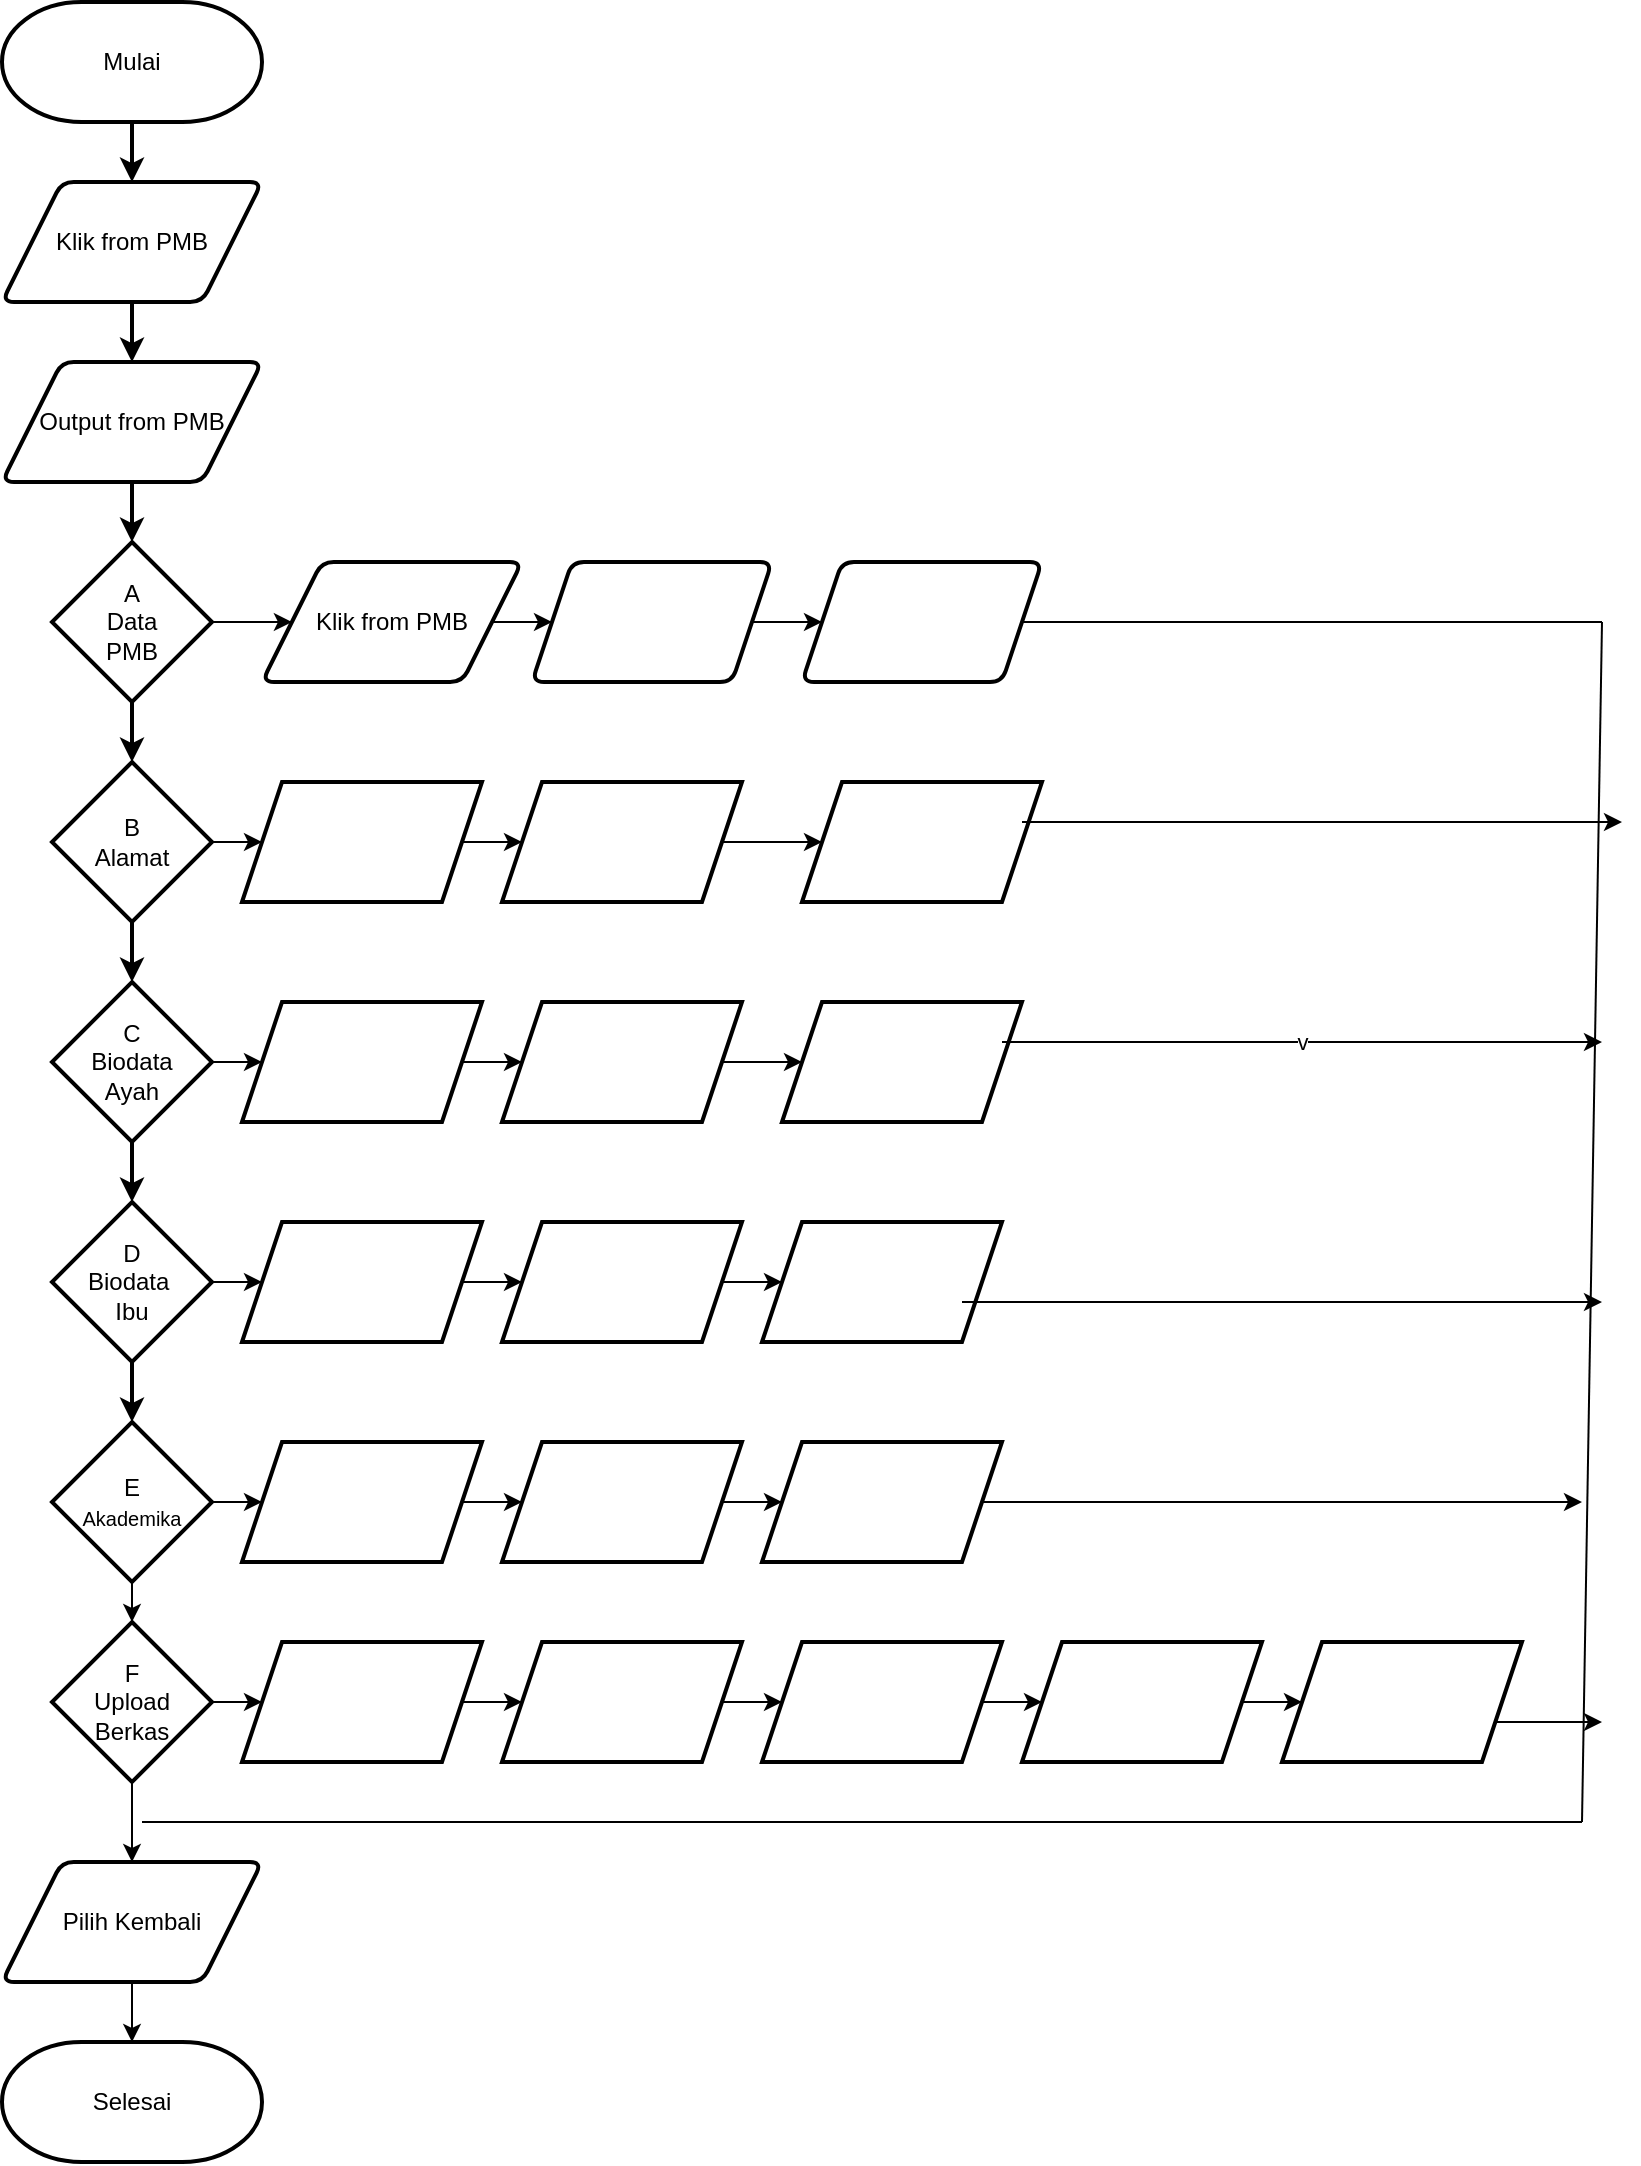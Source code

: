 <mxfile version="22.1.21" type="github">
  <diagram name="Page-1" id="J4gftizTgs8D1tZKhuGz">
    <mxGraphModel dx="2120" dy="1240" grid="1" gridSize="10" guides="1" tooltips="1" connect="1" arrows="1" fold="1" page="1" pageScale="1" pageWidth="850" pageHeight="1100" math="0" shadow="0">
      <root>
        <mxCell id="0" />
        <mxCell id="1" parent="0" />
        <mxCell id="b-NgKxXln1gQa4y22rWC-5" value="" style="edgeStyle=orthogonalEdgeStyle;rounded=0;orthogonalLoop=1;jettySize=auto;html=1;strokeWidth=2;" edge="1" parent="1" source="b-NgKxXln1gQa4y22rWC-3" target="b-NgKxXln1gQa4y22rWC-4">
          <mxGeometry relative="1" as="geometry" />
        </mxCell>
        <mxCell id="b-NgKxXln1gQa4y22rWC-3" value="Mulai" style="strokeWidth=2;html=1;shape=mxgraph.flowchart.terminator;whiteSpace=wrap;" vertex="1" parent="1">
          <mxGeometry x="40" y="10" width="130" height="60" as="geometry" />
        </mxCell>
        <mxCell id="b-NgKxXln1gQa4y22rWC-8" value="" style="edgeStyle=orthogonalEdgeStyle;rounded=0;orthogonalLoop=1;jettySize=auto;html=1;strokeWidth=2;" edge="1" parent="1" source="b-NgKxXln1gQa4y22rWC-4" target="b-NgKxXln1gQa4y22rWC-7">
          <mxGeometry relative="1" as="geometry" />
        </mxCell>
        <mxCell id="b-NgKxXln1gQa4y22rWC-4" value="Klik from PMB" style="shape=parallelogram;html=1;strokeWidth=2;perimeter=parallelogramPerimeter;whiteSpace=wrap;rounded=1;arcSize=12;size=0.23;" vertex="1" parent="1">
          <mxGeometry x="40" y="100" width="130" height="60" as="geometry" />
        </mxCell>
        <mxCell id="b-NgKxXln1gQa4y22rWC-11" value="" style="edgeStyle=orthogonalEdgeStyle;rounded=0;orthogonalLoop=1;jettySize=auto;html=1;strokeWidth=2;" edge="1" parent="1" source="b-NgKxXln1gQa4y22rWC-7" target="b-NgKxXln1gQa4y22rWC-9">
          <mxGeometry relative="1" as="geometry" />
        </mxCell>
        <mxCell id="b-NgKxXln1gQa4y22rWC-7" value="Output from PMB" style="shape=parallelogram;html=1;strokeWidth=2;perimeter=parallelogramPerimeter;whiteSpace=wrap;rounded=1;arcSize=12;size=0.23;" vertex="1" parent="1">
          <mxGeometry x="40" y="190" width="130" height="60" as="geometry" />
        </mxCell>
        <mxCell id="b-NgKxXln1gQa4y22rWC-17" value="" style="edgeStyle=orthogonalEdgeStyle;rounded=0;orthogonalLoop=1;jettySize=auto;html=1;strokeWidth=2;" edge="1" parent="1" source="b-NgKxXln1gQa4y22rWC-9" target="b-NgKxXln1gQa4y22rWC-12">
          <mxGeometry relative="1" as="geometry" />
        </mxCell>
        <mxCell id="b-NgKxXln1gQa4y22rWC-28" value="" style="edgeStyle=orthogonalEdgeStyle;rounded=0;orthogonalLoop=1;jettySize=auto;html=1;" edge="1" parent="1" source="b-NgKxXln1gQa4y22rWC-9" target="b-NgKxXln1gQa4y22rWC-27">
          <mxGeometry relative="1" as="geometry" />
        </mxCell>
        <mxCell id="b-NgKxXln1gQa4y22rWC-9" value="A&lt;br&gt;Data &lt;br&gt;PMB" style="rhombus;whiteSpace=wrap;html=1;strokeWidth=2;" vertex="1" parent="1">
          <mxGeometry x="65" y="280" width="80" height="80" as="geometry" />
        </mxCell>
        <mxCell id="b-NgKxXln1gQa4y22rWC-18" value="" style="edgeStyle=orthogonalEdgeStyle;rounded=0;orthogonalLoop=1;jettySize=auto;html=1;strokeWidth=2;" edge="1" parent="1" source="b-NgKxXln1gQa4y22rWC-12" target="b-NgKxXln1gQa4y22rWC-14">
          <mxGeometry relative="1" as="geometry" />
        </mxCell>
        <mxCell id="b-NgKxXln1gQa4y22rWC-34" value="" style="edgeStyle=orthogonalEdgeStyle;rounded=0;orthogonalLoop=1;jettySize=auto;html=1;" edge="1" parent="1" source="b-NgKxXln1gQa4y22rWC-12" target="b-NgKxXln1gQa4y22rWC-33">
          <mxGeometry relative="1" as="geometry" />
        </mxCell>
        <mxCell id="b-NgKxXln1gQa4y22rWC-12" value="B&lt;br&gt;Alamat" style="rhombus;whiteSpace=wrap;html=1;strokeWidth=2;" vertex="1" parent="1">
          <mxGeometry x="65" y="390" width="80" height="80" as="geometry" />
        </mxCell>
        <mxCell id="b-NgKxXln1gQa4y22rWC-22" value="" style="edgeStyle=orthogonalEdgeStyle;rounded=0;orthogonalLoop=1;jettySize=auto;html=1;" edge="1" parent="1" source="b-NgKxXln1gQa4y22rWC-13" target="b-NgKxXln1gQa4y22rWC-21">
          <mxGeometry relative="1" as="geometry" />
        </mxCell>
        <mxCell id="b-NgKxXln1gQa4y22rWC-52" value="" style="edgeStyle=orthogonalEdgeStyle;rounded=0;orthogonalLoop=1;jettySize=auto;html=1;" edge="1" parent="1" source="b-NgKxXln1gQa4y22rWC-13" target="b-NgKxXln1gQa4y22rWC-51">
          <mxGeometry relative="1" as="geometry" />
        </mxCell>
        <mxCell id="b-NgKxXln1gQa4y22rWC-13" value="E&lt;br&gt;&lt;font style=&quot;font-size: 10px;&quot;&gt;Akademika&lt;/font&gt;" style="rhombus;whiteSpace=wrap;html=1;strokeWidth=2;" vertex="1" parent="1">
          <mxGeometry x="65" y="720" width="80" height="80" as="geometry" />
        </mxCell>
        <mxCell id="b-NgKxXln1gQa4y22rWC-19" value="" style="edgeStyle=orthogonalEdgeStyle;rounded=0;orthogonalLoop=1;jettySize=auto;html=1;strokeWidth=2;" edge="1" parent="1" source="b-NgKxXln1gQa4y22rWC-14" target="b-NgKxXln1gQa4y22rWC-15">
          <mxGeometry relative="1" as="geometry" />
        </mxCell>
        <mxCell id="b-NgKxXln1gQa4y22rWC-40" value="" style="edgeStyle=orthogonalEdgeStyle;rounded=0;orthogonalLoop=1;jettySize=auto;html=1;" edge="1" parent="1" source="b-NgKxXln1gQa4y22rWC-14" target="b-NgKxXln1gQa4y22rWC-39">
          <mxGeometry relative="1" as="geometry" />
        </mxCell>
        <mxCell id="b-NgKxXln1gQa4y22rWC-14" value="C&lt;br&gt;Biodata&lt;br&gt;Ayah" style="rhombus;whiteSpace=wrap;html=1;strokeWidth=2;" vertex="1" parent="1">
          <mxGeometry x="65" y="500" width="80" height="80" as="geometry" />
        </mxCell>
        <mxCell id="b-NgKxXln1gQa4y22rWC-20" value="" style="edgeStyle=orthogonalEdgeStyle;rounded=0;orthogonalLoop=1;jettySize=auto;html=1;strokeWidth=2;" edge="1" parent="1" source="b-NgKxXln1gQa4y22rWC-15" target="b-NgKxXln1gQa4y22rWC-13">
          <mxGeometry relative="1" as="geometry" />
        </mxCell>
        <mxCell id="b-NgKxXln1gQa4y22rWC-46" value="" style="edgeStyle=orthogonalEdgeStyle;rounded=0;orthogonalLoop=1;jettySize=auto;html=1;" edge="1" parent="1" source="b-NgKxXln1gQa4y22rWC-15" target="b-NgKxXln1gQa4y22rWC-45">
          <mxGeometry relative="1" as="geometry" />
        </mxCell>
        <mxCell id="b-NgKxXln1gQa4y22rWC-15" value="D&lt;br&gt;Biodata&amp;nbsp;&lt;br&gt;Ibu" style="rhombus;whiteSpace=wrap;html=1;strokeWidth=2;" vertex="1" parent="1">
          <mxGeometry x="65" y="610" width="80" height="80" as="geometry" />
        </mxCell>
        <mxCell id="b-NgKxXln1gQa4y22rWC-24" value="" style="edgeStyle=orthogonalEdgeStyle;rounded=0;orthogonalLoop=1;jettySize=auto;html=1;" edge="1" parent="1" source="b-NgKxXln1gQa4y22rWC-21" target="b-NgKxXln1gQa4y22rWC-23">
          <mxGeometry relative="1" as="geometry" />
        </mxCell>
        <mxCell id="b-NgKxXln1gQa4y22rWC-58" value="" style="edgeStyle=orthogonalEdgeStyle;rounded=0;orthogonalLoop=1;jettySize=auto;html=1;" edge="1" parent="1" source="b-NgKxXln1gQa4y22rWC-21" target="b-NgKxXln1gQa4y22rWC-57">
          <mxGeometry relative="1" as="geometry" />
        </mxCell>
        <mxCell id="b-NgKxXln1gQa4y22rWC-21" value="F&lt;br&gt;Upload&lt;br&gt;Berkas" style="rhombus;whiteSpace=wrap;html=1;strokeWidth=2;" vertex="1" parent="1">
          <mxGeometry x="65" y="820" width="80" height="80" as="geometry" />
        </mxCell>
        <mxCell id="b-NgKxXln1gQa4y22rWC-26" value="" style="edgeStyle=orthogonalEdgeStyle;rounded=0;orthogonalLoop=1;jettySize=auto;html=1;" edge="1" parent="1" source="b-NgKxXln1gQa4y22rWC-23" target="b-NgKxXln1gQa4y22rWC-25">
          <mxGeometry relative="1" as="geometry" />
        </mxCell>
        <mxCell id="b-NgKxXln1gQa4y22rWC-23" value="Pilih Kembali" style="shape=parallelogram;html=1;strokeWidth=2;perimeter=parallelogramPerimeter;whiteSpace=wrap;rounded=1;arcSize=12;size=0.23;" vertex="1" parent="1">
          <mxGeometry x="40" y="940" width="130" height="60" as="geometry" />
        </mxCell>
        <mxCell id="b-NgKxXln1gQa4y22rWC-25" value="Selesai" style="strokeWidth=2;html=1;shape=mxgraph.flowchart.terminator;whiteSpace=wrap;" vertex="1" parent="1">
          <mxGeometry x="40" y="1030" width="130" height="60" as="geometry" />
        </mxCell>
        <mxCell id="b-NgKxXln1gQa4y22rWC-30" value="" style="edgeStyle=orthogonalEdgeStyle;rounded=0;orthogonalLoop=1;jettySize=auto;html=1;" edge="1" parent="1" source="b-NgKxXln1gQa4y22rWC-27" target="b-NgKxXln1gQa4y22rWC-29">
          <mxGeometry relative="1" as="geometry" />
        </mxCell>
        <mxCell id="b-NgKxXln1gQa4y22rWC-27" value="Klik from PMB" style="shape=parallelogram;html=1;strokeWidth=2;perimeter=parallelogramPerimeter;whiteSpace=wrap;rounded=1;arcSize=12;size=0.23;" vertex="1" parent="1">
          <mxGeometry x="170" y="290" width="130" height="60" as="geometry" />
        </mxCell>
        <mxCell id="b-NgKxXln1gQa4y22rWC-32" value="" style="edgeStyle=orthogonalEdgeStyle;rounded=0;orthogonalLoop=1;jettySize=auto;html=1;" edge="1" parent="1" source="b-NgKxXln1gQa4y22rWC-29" target="b-NgKxXln1gQa4y22rWC-31">
          <mxGeometry relative="1" as="geometry" />
        </mxCell>
        <mxCell id="b-NgKxXln1gQa4y22rWC-29" value="" style="shape=parallelogram;perimeter=parallelogramPerimeter;whiteSpace=wrap;html=1;fixedSize=1;strokeWidth=2;rounded=1;arcSize=12;" vertex="1" parent="1">
          <mxGeometry x="305" y="290" width="120" height="60" as="geometry" />
        </mxCell>
        <mxCell id="b-NgKxXln1gQa4y22rWC-31" value="" style="shape=parallelogram;perimeter=parallelogramPerimeter;whiteSpace=wrap;html=1;fixedSize=1;strokeWidth=2;rounded=1;arcSize=12;" vertex="1" parent="1">
          <mxGeometry x="440" y="290" width="120" height="60" as="geometry" />
        </mxCell>
        <mxCell id="b-NgKxXln1gQa4y22rWC-36" value="" style="edgeStyle=orthogonalEdgeStyle;rounded=0;orthogonalLoop=1;jettySize=auto;html=1;" edge="1" parent="1" source="b-NgKxXln1gQa4y22rWC-33" target="b-NgKxXln1gQa4y22rWC-35">
          <mxGeometry relative="1" as="geometry" />
        </mxCell>
        <mxCell id="b-NgKxXln1gQa4y22rWC-33" value="" style="shape=parallelogram;perimeter=parallelogramPerimeter;whiteSpace=wrap;html=1;fixedSize=1;strokeWidth=2;" vertex="1" parent="1">
          <mxGeometry x="160" y="400" width="120" height="60" as="geometry" />
        </mxCell>
        <mxCell id="b-NgKxXln1gQa4y22rWC-38" value="" style="edgeStyle=orthogonalEdgeStyle;rounded=0;orthogonalLoop=1;jettySize=auto;html=1;" edge="1" parent="1" source="b-NgKxXln1gQa4y22rWC-35" target="b-NgKxXln1gQa4y22rWC-37">
          <mxGeometry relative="1" as="geometry" />
        </mxCell>
        <mxCell id="b-NgKxXln1gQa4y22rWC-35" value="" style="shape=parallelogram;perimeter=parallelogramPerimeter;whiteSpace=wrap;html=1;fixedSize=1;strokeWidth=2;" vertex="1" parent="1">
          <mxGeometry x="290" y="400" width="120" height="60" as="geometry" />
        </mxCell>
        <mxCell id="b-NgKxXln1gQa4y22rWC-37" value="" style="shape=parallelogram;perimeter=parallelogramPerimeter;whiteSpace=wrap;html=1;fixedSize=1;strokeWidth=2;" vertex="1" parent="1">
          <mxGeometry x="440" y="400" width="120" height="60" as="geometry" />
        </mxCell>
        <mxCell id="b-NgKxXln1gQa4y22rWC-42" value="" style="edgeStyle=orthogonalEdgeStyle;rounded=0;orthogonalLoop=1;jettySize=auto;html=1;" edge="1" parent="1" source="b-NgKxXln1gQa4y22rWC-39" target="b-NgKxXln1gQa4y22rWC-41">
          <mxGeometry relative="1" as="geometry" />
        </mxCell>
        <mxCell id="b-NgKxXln1gQa4y22rWC-39" value="" style="shape=parallelogram;perimeter=parallelogramPerimeter;whiteSpace=wrap;html=1;fixedSize=1;strokeWidth=2;" vertex="1" parent="1">
          <mxGeometry x="160" y="510" width="120" height="60" as="geometry" />
        </mxCell>
        <mxCell id="b-NgKxXln1gQa4y22rWC-44" value="" style="edgeStyle=orthogonalEdgeStyle;rounded=0;orthogonalLoop=1;jettySize=auto;html=1;" edge="1" parent="1" source="b-NgKxXln1gQa4y22rWC-41" target="b-NgKxXln1gQa4y22rWC-43">
          <mxGeometry relative="1" as="geometry" />
        </mxCell>
        <mxCell id="b-NgKxXln1gQa4y22rWC-41" value="" style="shape=parallelogram;perimeter=parallelogramPerimeter;whiteSpace=wrap;html=1;fixedSize=1;strokeWidth=2;" vertex="1" parent="1">
          <mxGeometry x="290" y="510" width="120" height="60" as="geometry" />
        </mxCell>
        <mxCell id="b-NgKxXln1gQa4y22rWC-43" value="" style="shape=parallelogram;perimeter=parallelogramPerimeter;whiteSpace=wrap;html=1;fixedSize=1;strokeWidth=2;" vertex="1" parent="1">
          <mxGeometry x="430" y="510" width="120" height="60" as="geometry" />
        </mxCell>
        <mxCell id="b-NgKxXln1gQa4y22rWC-48" value="" style="edgeStyle=orthogonalEdgeStyle;rounded=0;orthogonalLoop=1;jettySize=auto;html=1;" edge="1" parent="1" source="b-NgKxXln1gQa4y22rWC-45" target="b-NgKxXln1gQa4y22rWC-47">
          <mxGeometry relative="1" as="geometry" />
        </mxCell>
        <mxCell id="b-NgKxXln1gQa4y22rWC-45" value="" style="shape=parallelogram;perimeter=parallelogramPerimeter;whiteSpace=wrap;html=1;fixedSize=1;strokeWidth=2;" vertex="1" parent="1">
          <mxGeometry x="160" y="620" width="120" height="60" as="geometry" />
        </mxCell>
        <mxCell id="b-NgKxXln1gQa4y22rWC-50" value="" style="edgeStyle=orthogonalEdgeStyle;rounded=0;orthogonalLoop=1;jettySize=auto;html=1;" edge="1" parent="1" source="b-NgKxXln1gQa4y22rWC-47" target="b-NgKxXln1gQa4y22rWC-49">
          <mxGeometry relative="1" as="geometry" />
        </mxCell>
        <mxCell id="b-NgKxXln1gQa4y22rWC-47" value="" style="shape=parallelogram;perimeter=parallelogramPerimeter;whiteSpace=wrap;html=1;fixedSize=1;strokeWidth=2;" vertex="1" parent="1">
          <mxGeometry x="290" y="620" width="120" height="60" as="geometry" />
        </mxCell>
        <mxCell id="b-NgKxXln1gQa4y22rWC-49" value="" style="shape=parallelogram;perimeter=parallelogramPerimeter;whiteSpace=wrap;html=1;fixedSize=1;strokeWidth=2;" vertex="1" parent="1">
          <mxGeometry x="420" y="620" width="120" height="60" as="geometry" />
        </mxCell>
        <mxCell id="b-NgKxXln1gQa4y22rWC-54" value="" style="edgeStyle=orthogonalEdgeStyle;rounded=0;orthogonalLoop=1;jettySize=auto;html=1;" edge="1" parent="1" source="b-NgKxXln1gQa4y22rWC-51" target="b-NgKxXln1gQa4y22rWC-53">
          <mxGeometry relative="1" as="geometry" />
        </mxCell>
        <mxCell id="b-NgKxXln1gQa4y22rWC-51" value="" style="shape=parallelogram;perimeter=parallelogramPerimeter;whiteSpace=wrap;html=1;fixedSize=1;strokeWidth=2;" vertex="1" parent="1">
          <mxGeometry x="160" y="730" width="120" height="60" as="geometry" />
        </mxCell>
        <mxCell id="b-NgKxXln1gQa4y22rWC-56" value="" style="edgeStyle=orthogonalEdgeStyle;rounded=0;orthogonalLoop=1;jettySize=auto;html=1;" edge="1" parent="1" source="b-NgKxXln1gQa4y22rWC-53" target="b-NgKxXln1gQa4y22rWC-55">
          <mxGeometry relative="1" as="geometry" />
        </mxCell>
        <mxCell id="b-NgKxXln1gQa4y22rWC-53" value="" style="shape=parallelogram;perimeter=parallelogramPerimeter;whiteSpace=wrap;html=1;fixedSize=1;strokeWidth=2;" vertex="1" parent="1">
          <mxGeometry x="290" y="730" width="120" height="60" as="geometry" />
        </mxCell>
        <mxCell id="b-NgKxXln1gQa4y22rWC-55" value="" style="shape=parallelogram;perimeter=parallelogramPerimeter;whiteSpace=wrap;html=1;fixedSize=1;strokeWidth=2;" vertex="1" parent="1">
          <mxGeometry x="420" y="730" width="120" height="60" as="geometry" />
        </mxCell>
        <mxCell id="b-NgKxXln1gQa4y22rWC-60" value="" style="edgeStyle=orthogonalEdgeStyle;rounded=0;orthogonalLoop=1;jettySize=auto;html=1;" edge="1" parent="1" source="b-NgKxXln1gQa4y22rWC-57" target="b-NgKxXln1gQa4y22rWC-59">
          <mxGeometry relative="1" as="geometry" />
        </mxCell>
        <mxCell id="b-NgKxXln1gQa4y22rWC-57" value="" style="shape=parallelogram;perimeter=parallelogramPerimeter;whiteSpace=wrap;html=1;fixedSize=1;strokeWidth=2;" vertex="1" parent="1">
          <mxGeometry x="160" y="830" width="120" height="60" as="geometry" />
        </mxCell>
        <mxCell id="b-NgKxXln1gQa4y22rWC-62" value="" style="edgeStyle=orthogonalEdgeStyle;rounded=0;orthogonalLoop=1;jettySize=auto;html=1;" edge="1" parent="1" source="b-NgKxXln1gQa4y22rWC-59" target="b-NgKxXln1gQa4y22rWC-61">
          <mxGeometry relative="1" as="geometry" />
        </mxCell>
        <mxCell id="b-NgKxXln1gQa4y22rWC-59" value="" style="shape=parallelogram;perimeter=parallelogramPerimeter;whiteSpace=wrap;html=1;fixedSize=1;strokeWidth=2;" vertex="1" parent="1">
          <mxGeometry x="290" y="830" width="120" height="60" as="geometry" />
        </mxCell>
        <mxCell id="b-NgKxXln1gQa4y22rWC-83" value="" style="edgeStyle=orthogonalEdgeStyle;rounded=0;orthogonalLoop=1;jettySize=auto;html=1;" edge="1" parent="1" source="b-NgKxXln1gQa4y22rWC-61" target="b-NgKxXln1gQa4y22rWC-82">
          <mxGeometry relative="1" as="geometry" />
        </mxCell>
        <mxCell id="b-NgKxXln1gQa4y22rWC-61" value="" style="shape=parallelogram;perimeter=parallelogramPerimeter;whiteSpace=wrap;html=1;fixedSize=1;strokeWidth=2;" vertex="1" parent="1">
          <mxGeometry x="420" y="830" width="120" height="60" as="geometry" />
        </mxCell>
        <mxCell id="b-NgKxXln1gQa4y22rWC-63" value="" style="endArrow=none;html=1;rounded=0;exitX=1;exitY=0.5;exitDx=0;exitDy=0;" edge="1" parent="1" source="b-NgKxXln1gQa4y22rWC-31">
          <mxGeometry width="50" height="50" relative="1" as="geometry">
            <mxPoint x="628" y="320" as="sourcePoint" />
            <mxPoint x="840" y="320" as="targetPoint" />
          </mxGeometry>
        </mxCell>
        <mxCell id="b-NgKxXln1gQa4y22rWC-64" value="" style="endArrow=none;html=1;rounded=0;" edge="1" parent="1">
          <mxGeometry width="50" height="50" relative="1" as="geometry">
            <mxPoint x="830" y="920" as="sourcePoint" />
            <mxPoint x="840" y="320" as="targetPoint" />
          </mxGeometry>
        </mxCell>
        <mxCell id="b-NgKxXln1gQa4y22rWC-65" value="" style="endArrow=none;html=1;rounded=0;" edge="1" parent="1">
          <mxGeometry width="50" height="50" relative="1" as="geometry">
            <mxPoint x="110" y="920" as="sourcePoint" />
            <mxPoint x="830" y="920" as="targetPoint" />
          </mxGeometry>
        </mxCell>
        <mxCell id="b-NgKxXln1gQa4y22rWC-69" value="" style="endArrow=none;html=1;rounded=0;" edge="1" parent="1">
          <mxGeometry width="50" height="50" relative="1" as="geometry">
            <mxPoint x="690" y="870" as="sourcePoint" />
            <mxPoint x="790" y="870" as="targetPoint" />
          </mxGeometry>
        </mxCell>
        <mxCell id="b-NgKxXln1gQa4y22rWC-85" value="" style="edgeStyle=orthogonalEdgeStyle;rounded=0;orthogonalLoop=1;jettySize=auto;html=1;" edge="1" parent="1" source="b-NgKxXln1gQa4y22rWC-82" target="b-NgKxXln1gQa4y22rWC-84">
          <mxGeometry relative="1" as="geometry" />
        </mxCell>
        <mxCell id="b-NgKxXln1gQa4y22rWC-82" value="" style="shape=parallelogram;perimeter=parallelogramPerimeter;whiteSpace=wrap;html=1;fixedSize=1;strokeWidth=2;" vertex="1" parent="1">
          <mxGeometry x="550" y="830" width="120" height="60" as="geometry" />
        </mxCell>
        <mxCell id="b-NgKxXln1gQa4y22rWC-84" value="" style="shape=parallelogram;perimeter=parallelogramPerimeter;whiteSpace=wrap;html=1;fixedSize=1;strokeWidth=2;" vertex="1" parent="1">
          <mxGeometry x="680" y="830" width="120" height="60" as="geometry" />
        </mxCell>
        <mxCell id="b-NgKxXln1gQa4y22rWC-87" value="" style="endArrow=classic;html=1;rounded=0;exitX=1;exitY=0.5;exitDx=0;exitDy=0;" edge="1" parent="1" source="b-NgKxXln1gQa4y22rWC-55">
          <mxGeometry width="50" height="50" relative="1" as="geometry">
            <mxPoint x="480" y="720" as="sourcePoint" />
            <mxPoint x="830" y="760" as="targetPoint" />
          </mxGeometry>
        </mxCell>
        <mxCell id="b-NgKxXln1gQa4y22rWC-88" value="" style="endArrow=classic;html=1;rounded=0;exitX=1;exitY=0.5;exitDx=0;exitDy=0;" edge="1" parent="1">
          <mxGeometry width="50" height="50" relative="1" as="geometry">
            <mxPoint x="520" y="660" as="sourcePoint" />
            <mxPoint x="840" y="660" as="targetPoint" />
          </mxGeometry>
        </mxCell>
        <mxCell id="b-NgKxXln1gQa4y22rWC-89" value="" style="endArrow=classic;html=1;rounded=0;exitX=1;exitY=0.5;exitDx=0;exitDy=0;" edge="1" parent="1">
          <mxGeometry width="50" height="50" relative="1" as="geometry">
            <mxPoint x="550" y="420" as="sourcePoint" />
            <mxPoint x="850" y="420" as="targetPoint" />
          </mxGeometry>
        </mxCell>
        <mxCell id="b-NgKxXln1gQa4y22rWC-90" value="v" style="endArrow=classic;html=1;rounded=0;exitX=1;exitY=0.5;exitDx=0;exitDy=0;" edge="1" parent="1">
          <mxGeometry width="50" height="50" relative="1" as="geometry">
            <mxPoint x="540" y="530" as="sourcePoint" />
            <mxPoint x="840" y="530" as="targetPoint" />
          </mxGeometry>
        </mxCell>
        <mxCell id="b-NgKxXln1gQa4y22rWC-91" value="" style="endArrow=classic;html=1;rounded=0;" edge="1" parent="1">
          <mxGeometry width="50" height="50" relative="1" as="geometry">
            <mxPoint x="790" y="870" as="sourcePoint" />
            <mxPoint x="840" y="870" as="targetPoint" />
          </mxGeometry>
        </mxCell>
      </root>
    </mxGraphModel>
  </diagram>
</mxfile>
